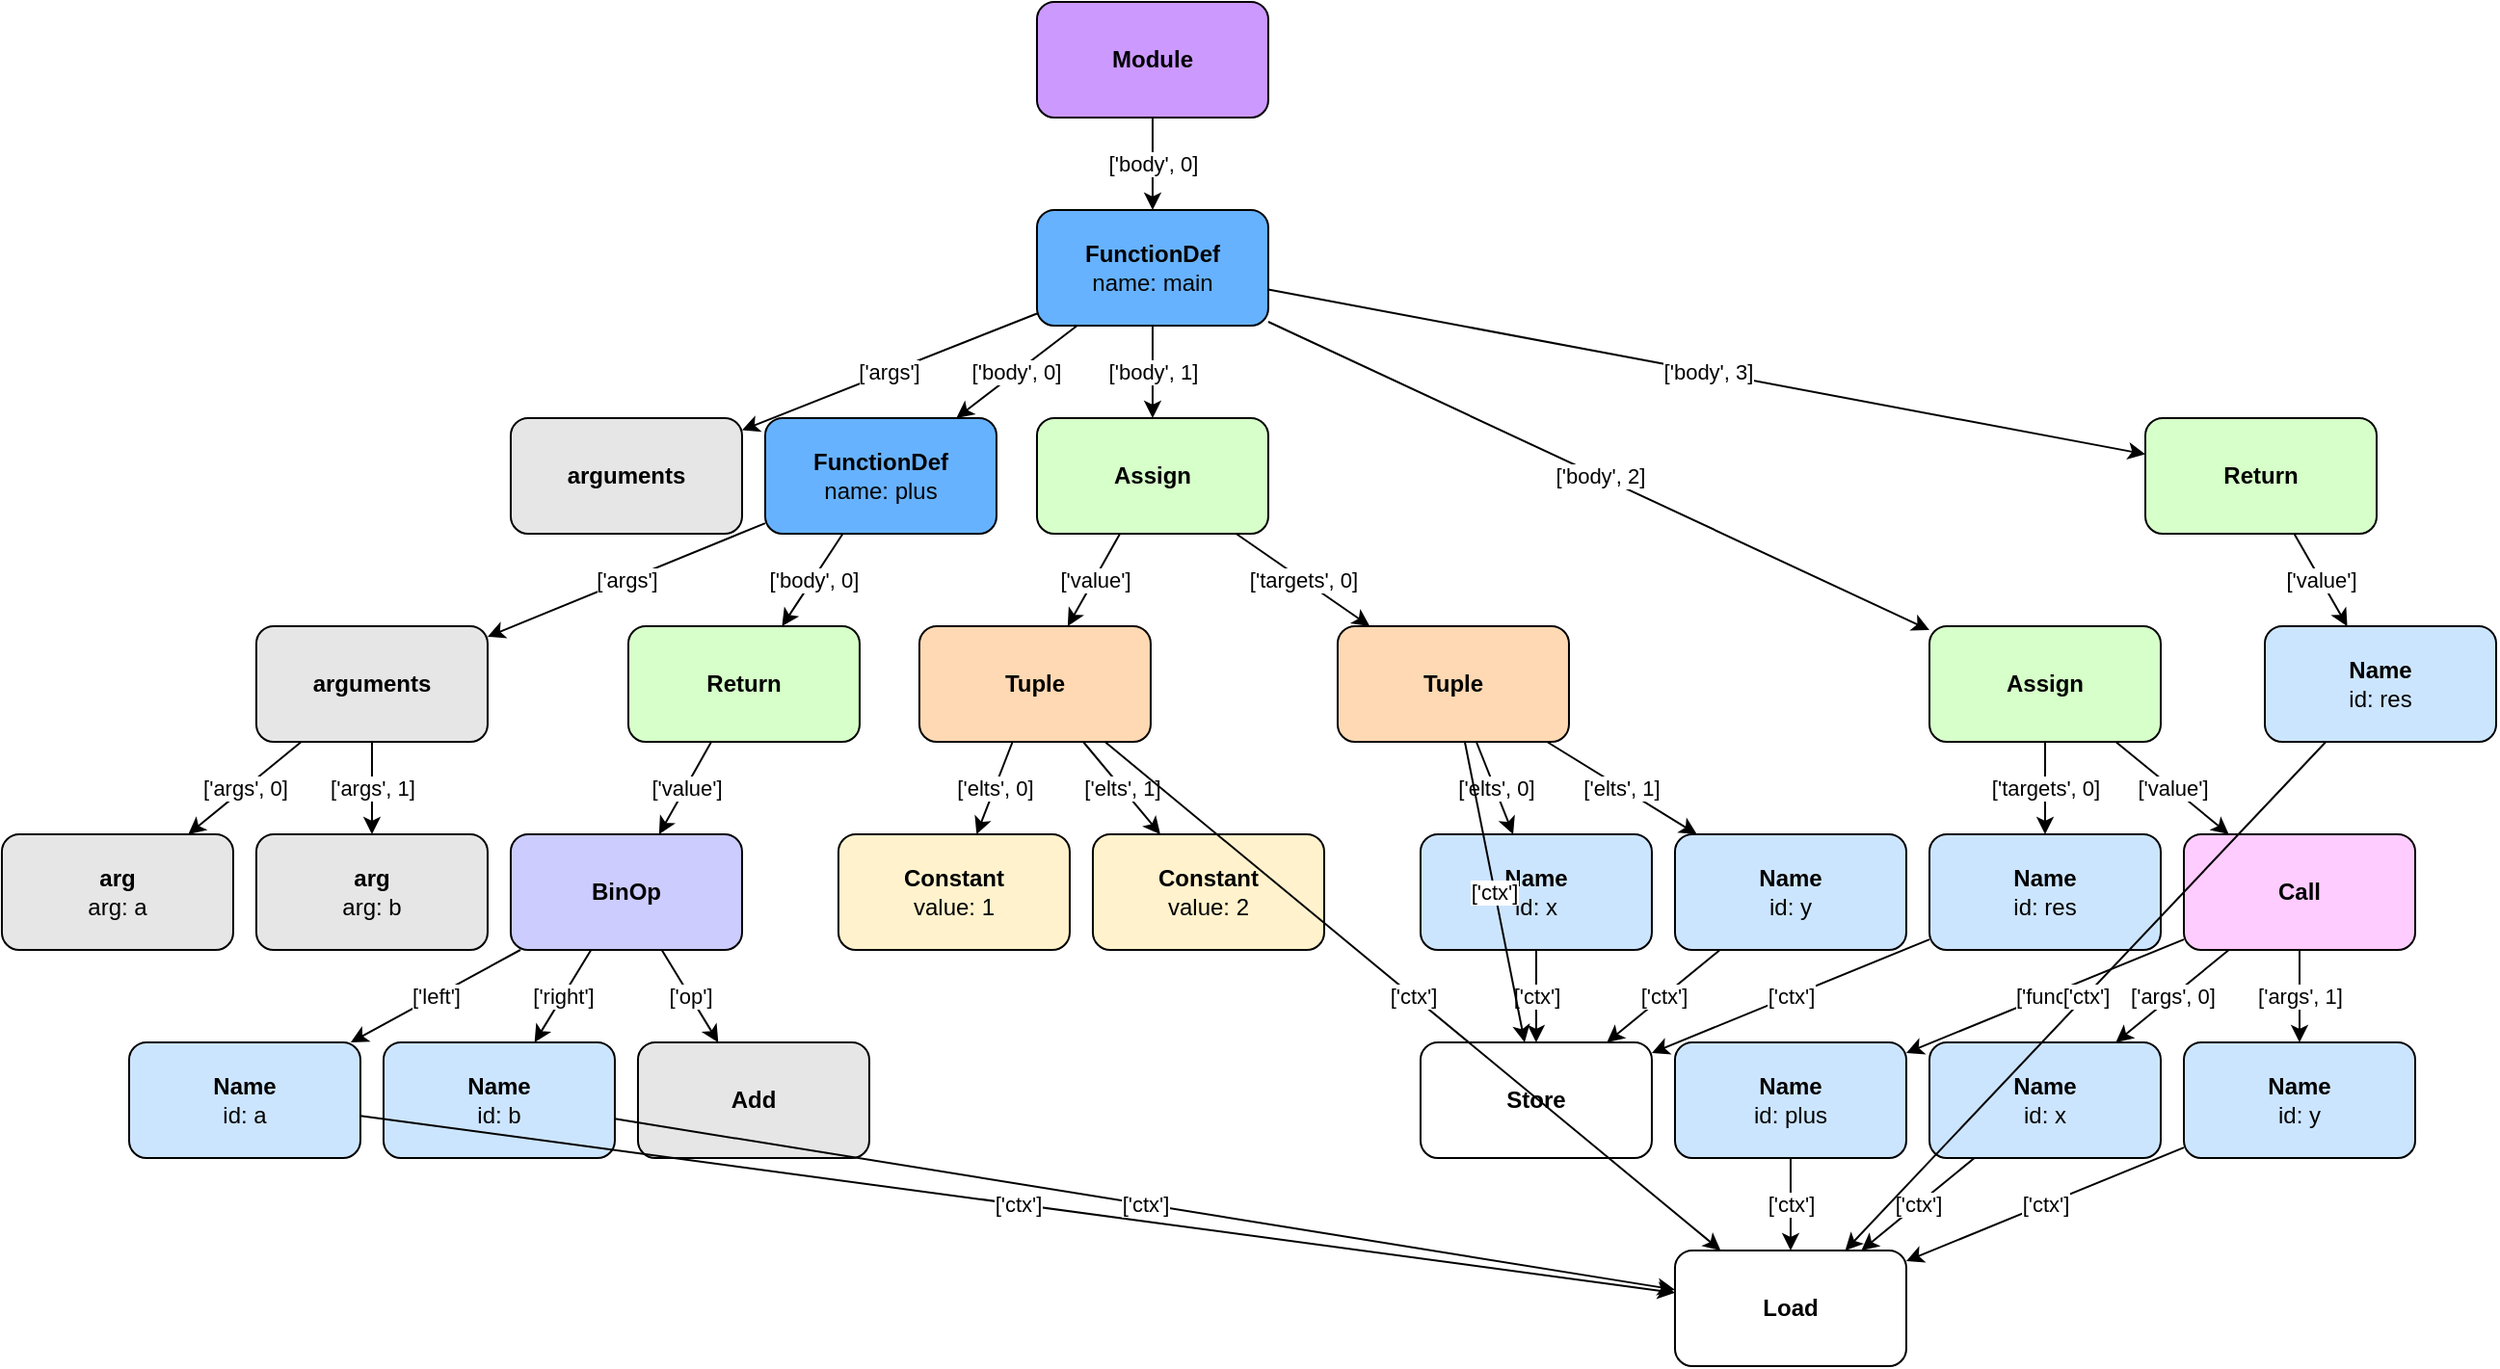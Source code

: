 <?xml version="1.0" ?>
<mxfile>
	<diagram id="RFndyrCF2-3MIdXtw8gX" name="Page-1">
		<mxGraphModel dx="422" dy="816" grid="1" gridSize="10" guides="1" tooltips="1" connect="1" arrows="1" fold="1" page="1" pageScale="1" pageWidth="850" pageHeight="1100" math="0" shadow="0">
			<root>
				<mxCell id="0"/>
				<mxCell id="1" parent="0"/>
				<mxCell id="5750693584" value="&lt;b&gt;Module&lt;/b&gt;" style="rounded=1;whiteSpace=wrap;html=1;fillColor=#CC99FF;strokeColor=#000000;" parent="1" vertex="1">
					<mxGeometry x="593.98" y="0.0" width="120" height="60" as="geometry"/>
				</mxCell>
				<mxCell id="5750693296" value="&lt;b&gt;FunctionDef&lt;/b&gt;&lt;br&gt;name: main" style="rounded=1;whiteSpace=wrap;html=1;fillColor=#66B2FF;strokeColor=#000000;" parent="1" vertex="1">
					<mxGeometry x="593.98" y="108.0" width="120" height="60" as="geometry"/>
				</mxCell>
				<mxCell id="5750693200" value="&lt;b&gt;arguments&lt;/b&gt;" style="rounded=1;whiteSpace=wrap;html=1;fillColor=#E6E6E6;strokeColor=#000000;" parent="1" vertex="1">
					<mxGeometry x="320.98" y="216.0" width="120" height="60" as="geometry"/>
				</mxCell>
				<mxCell id="5750693152" value="&lt;b&gt;FunctionDef&lt;/b&gt;&lt;br&gt;name: plus" style="rounded=1;whiteSpace=wrap;html=1;fillColor=#66B2FF;strokeColor=#000000;" parent="1" vertex="1">
					<mxGeometry x="452.98" y="216.0" width="120" height="60" as="geometry"/>
				</mxCell>
				<mxCell id="5750691616" value="&lt;b&gt;arguments&lt;/b&gt;" style="rounded=1;whiteSpace=wrap;html=1;fillColor=#E6E6E6;strokeColor=#000000;" parent="1" vertex="1">
					<mxGeometry x="188.98" y="324.0" width="120" height="60" as="geometry"/>
				</mxCell>
				<mxCell id="5750697664" value="&lt;b&gt;arg&lt;/b&gt;&lt;br&gt;arg: a" style="rounded=1;whiteSpace=wrap;html=1;fillColor=#E6E6E6;strokeColor=#000000;" parent="1" vertex="1">
					<mxGeometry x="56.981" y="432.0" width="120" height="60" as="geometry"/>
				</mxCell>
				<mxCell id="5750690320" value="&lt;b&gt;arg&lt;/b&gt;&lt;br&gt;arg: b" style="rounded=1;whiteSpace=wrap;html=1;fillColor=#E6E6E6;strokeColor=#000000;" parent="1" vertex="1">
					<mxGeometry x="188.98" y="432.0" width="120" height="60" as="geometry"/>
				</mxCell>
				<mxCell id="5750688928" value="&lt;b&gt;Return&lt;/b&gt;" style="rounded=1;whiteSpace=wrap;html=1;fillColor=#D6FFC9;strokeColor=#000000;" parent="1" vertex="1">
					<mxGeometry x="381.98" y="324.0" width="120" height="60" as="geometry"/>
				</mxCell>
				<mxCell id="5750688736" value="&lt;b&gt;BinOp&lt;/b&gt;" style="rounded=1;whiteSpace=wrap;html=1;fillColor=#CCCCFF;strokeColor=#000000;" parent="1" vertex="1">
					<mxGeometry x="320.98" y="432.0" width="120" height="60" as="geometry"/>
				</mxCell>
				<mxCell id="5750688640" value="&lt;b&gt;Name&lt;/b&gt;&lt;br&gt;id: a" style="rounded=1;whiteSpace=wrap;html=1;fillColor=#CCE5FF;strokeColor=#000000;" parent="1" vertex="1">
					<mxGeometry x="122.98" y="540.0" width="120" height="60" as="geometry"/>
				</mxCell>
				<mxCell id="4318839664" value="&lt;b&gt;Load&lt;/b&gt;" style="rounded=1;whiteSpace=wrap;html=1;fillColor=#FFFFFF;strokeColor=#000000;" parent="1" vertex="1">
					<mxGeometry x="924.98" y="648.0" width="120" height="60" as="geometry"/>
				</mxCell>
				<mxCell id="4318840240" value="&lt;b&gt;Add&lt;/b&gt;" style="rounded=1;whiteSpace=wrap;html=1;fillColor=#E6E6E6;strokeColor=#000000;" parent="1" vertex="1">
					<mxGeometry x="386.98" y="540.0" width="120" height="60" as="geometry"/>
				</mxCell>
				<mxCell id="5750688688" value="&lt;b&gt;Name&lt;/b&gt;&lt;br&gt;id: b" style="rounded=1;whiteSpace=wrap;html=1;fillColor=#CCE5FF;strokeColor=#000000;" parent="1" vertex="1">
					<mxGeometry x="254.98" y="540.0" width="120" height="60" as="geometry"/>
				</mxCell>
				<mxCell id="5750688832" value="&lt;b&gt;Assign&lt;/b&gt;" style="rounded=1;whiteSpace=wrap;html=1;fillColor=#D6FFC9;strokeColor=#000000;" parent="1" vertex="1">
					<mxGeometry x="593.98" y="216.0" width="120" height="60" as="geometry"/>
				</mxCell>
				<mxCell id="5750688880" value="&lt;b&gt;Tuple&lt;/b&gt;" style="rounded=1;whiteSpace=wrap;html=1;fillColor=#FFD9B3;strokeColor=#000000;" parent="1" vertex="1">
					<mxGeometry x="749.98" y="324.0" width="120" height="60" as="geometry"/>
				</mxCell>
				<mxCell id="5750688784" value="&lt;b&gt;Name&lt;/b&gt;&lt;br&gt;id: x" style="rounded=1;whiteSpace=wrap;html=1;fillColor=#CCE5FF;strokeColor=#000000;" parent="1" vertex="1">
					<mxGeometry x="792.98" y="432.0" width="120" height="60" as="geometry"/>
				</mxCell>
				<mxCell id="4318839760" value="&lt;b&gt;Store&lt;/b&gt;" style="rounded=1;whiteSpace=wrap;html=1;fillColor=#FFFFFF;strokeColor=#000000;" parent="1" vertex="1">
					<mxGeometry x="792.98" y="540.0" width="120" height="60" as="geometry"/>
				</mxCell>
				<mxCell id="5750688592" value="&lt;b&gt;Name&lt;/b&gt;&lt;br&gt;id: y" style="rounded=1;whiteSpace=wrap;html=1;fillColor=#CCE5FF;strokeColor=#000000;" parent="1" vertex="1">
					<mxGeometry x="924.98" y="432.0" width="120" height="60" as="geometry"/>
				</mxCell>
				<mxCell id="5750688544" value="&lt;b&gt;Tuple&lt;/b&gt;" style="rounded=1;whiteSpace=wrap;html=1;fillColor=#FFD9B3;strokeColor=#000000;" parent="1" vertex="1">
					<mxGeometry x="532.98" y="324.0" width="120" height="60" as="geometry"/>
				</mxCell>
				<mxCell id="5750688496" value="&lt;b&gt;Constant&lt;/b&gt;&lt;br&gt;value: 1" style="rounded=1;whiteSpace=wrap;html=1;fillColor=#FFF2CC;strokeColor=#000000;" parent="1" vertex="1">
					<mxGeometry x="490.98" y="432.0" width="120" height="60" as="geometry"/>
				</mxCell>
				<mxCell id="5750688448" value="&lt;b&gt;Constant&lt;/b&gt;&lt;br&gt;value: 2" style="rounded=1;whiteSpace=wrap;html=1;fillColor=#FFF2CC;strokeColor=#000000;" parent="1" vertex="1">
					<mxGeometry x="622.98" y="432.0" width="120" height="60" as="geometry"/>
				</mxCell>
				<mxCell id="5750688400" value="&lt;b&gt;Assign&lt;/b&gt;" style="rounded=1;whiteSpace=wrap;html=1;fillColor=#D6FFC9;strokeColor=#000000;" parent="1" vertex="1">
					<mxGeometry x="1057.0" y="324.0" width="120" height="60" as="geometry"/>
				</mxCell>
				<mxCell id="5750688352" value="&lt;b&gt;Name&lt;/b&gt;&lt;br&gt;id: res" style="rounded=1;whiteSpace=wrap;html=1;fillColor=#CCE5FF;strokeColor=#000000;" parent="1" vertex="1">
					<mxGeometry x="1057.0" y="432.0" width="120" height="60" as="geometry"/>
				</mxCell>
				<mxCell id="5750688304" value="&lt;b&gt;Call&lt;/b&gt;" style="rounded=1;whiteSpace=wrap;html=1;fillColor=#FFCCFF;strokeColor=#000000;" parent="1" vertex="1">
					<mxGeometry x="1189.0" y="432.0" width="120" height="60" as="geometry"/>
				</mxCell>
				<mxCell id="5750688256" value="&lt;b&gt;Name&lt;/b&gt;&lt;br&gt;id: plus" style="rounded=1;whiteSpace=wrap;html=1;fillColor=#CCE5FF;strokeColor=#000000;" parent="1" vertex="1">
					<mxGeometry x="924.98" y="540.0" width="120" height="60" as="geometry"/>
				</mxCell>
				<mxCell id="5750688208" value="&lt;b&gt;Name&lt;/b&gt;&lt;br&gt;id: x" style="rounded=1;whiteSpace=wrap;html=1;fillColor=#CCE5FF;strokeColor=#000000;" parent="1" vertex="1">
					<mxGeometry x="1057.0" y="540.0" width="120" height="60" as="geometry"/>
				</mxCell>
				<mxCell id="5750688160" value="&lt;b&gt;Name&lt;/b&gt;&lt;br&gt;id: y" style="rounded=1;whiteSpace=wrap;html=1;fillColor=#CCE5FF;strokeColor=#000000;" parent="1" vertex="1">
					<mxGeometry x="1189.0" y="540.0" width="120" height="60" as="geometry"/>
				</mxCell>
				<mxCell id="5750688112" value="&lt;b&gt;Return&lt;/b&gt;" style="rounded=1;whiteSpace=wrap;html=1;fillColor=#D6FFC9;strokeColor=#000000;" parent="1" vertex="1">
					<mxGeometry x="1169.0" y="216.0" width="120" height="60" as="geometry"/>
				</mxCell>
				<mxCell id="5750691568" value="&lt;b&gt;Name&lt;/b&gt;&lt;br&gt;id: res" style="rounded=1;whiteSpace=wrap;html=1;fillColor=#CCE5FF;strokeColor=#000000;" parent="1" vertex="1">
					<mxGeometry x="1231.0" y="324.0" width="120" height="60" as="geometry"/>
				</mxCell>
				<mxCell id="5750693584_5750693296" value="['body', 0]" style="endArrow=classic;html=1;" parent="1" source="5750693584" target="5750693296" edge="1">
					<mxGeometry width="50" height="50" relative="1" as="geometry">
						<mxPoint x="400" y="440" as="sourcePoint"/>
						<mxPoint x="450" y="390" as="targetPoint"/>
					</mxGeometry>
				</mxCell>
				<mxCell id="5750693296_5750693200" value="['args']" style="endArrow=classic;html=1;" parent="1" source="5750693296" target="5750693200" edge="1">
					<mxGeometry width="50" height="50" relative="1" as="geometry">
						<mxPoint x="400" y="440" as="sourcePoint"/>
						<mxPoint x="450" y="390" as="targetPoint"/>
					</mxGeometry>
				</mxCell>
				<mxCell id="5750693296_5750693152" value="['body', 0]" style="endArrow=classic;html=1;" parent="1" source="5750693296" target="5750693152" edge="1">
					<mxGeometry width="50" height="50" relative="1" as="geometry">
						<mxPoint x="400" y="440" as="sourcePoint"/>
						<mxPoint x="450" y="390" as="targetPoint"/>
					</mxGeometry>
				</mxCell>
				<mxCell id="5750693152_5750691616" value="['args']" style="endArrow=classic;html=1;" parent="1" source="5750693152" target="5750691616" edge="1">
					<mxGeometry width="50" height="50" relative="1" as="geometry">
						<mxPoint x="400" y="440" as="sourcePoint"/>
						<mxPoint x="450" y="390" as="targetPoint"/>
					</mxGeometry>
				</mxCell>
				<mxCell id="5750691616_5750697664" value="['args', 0]" style="endArrow=classic;html=1;" parent="1" source="5750691616" target="5750697664" edge="1">
					<mxGeometry width="50" height="50" relative="1" as="geometry">
						<mxPoint x="400" y="440" as="sourcePoint"/>
						<mxPoint x="450" y="390" as="targetPoint"/>
					</mxGeometry>
				</mxCell>
				<mxCell id="5750691616_5750690320" value="['args', 1]" style="endArrow=classic;html=1;" parent="1" source="5750691616" target="5750690320" edge="1">
					<mxGeometry width="50" height="50" relative="1" as="geometry">
						<mxPoint x="400" y="440" as="sourcePoint"/>
						<mxPoint x="450" y="390" as="targetPoint"/>
					</mxGeometry>
				</mxCell>
				<mxCell id="5750693152_5750688928" value="['body', 0]" style="endArrow=classic;html=1;" parent="1" source="5750693152" target="5750688928" edge="1">
					<mxGeometry width="50" height="50" relative="1" as="geometry">
						<mxPoint x="400" y="440" as="sourcePoint"/>
						<mxPoint x="450" y="390" as="targetPoint"/>
					</mxGeometry>
				</mxCell>
				<mxCell id="5750688928_5750688736" value="['value']" style="endArrow=classic;html=1;" parent="1" source="5750688928" target="5750688736" edge="1">
					<mxGeometry width="50" height="50" relative="1" as="geometry">
						<mxPoint x="400" y="440" as="sourcePoint"/>
						<mxPoint x="450" y="390" as="targetPoint"/>
					</mxGeometry>
				</mxCell>
				<mxCell id="5750688736_5750688640" value="['left']" style="endArrow=classic;html=1;" parent="1" source="5750688736" target="5750688640" edge="1">
					<mxGeometry width="50" height="50" relative="1" as="geometry">
						<mxPoint x="400" y="440" as="sourcePoint"/>
						<mxPoint x="450" y="390" as="targetPoint"/>
					</mxGeometry>
				</mxCell>
				<mxCell id="5750688640_4318839664" value="['ctx']" style="endArrow=classic;html=1;" parent="1" source="5750688640" target="4318839664" edge="1">
					<mxGeometry width="50" height="50" relative="1" as="geometry">
						<mxPoint x="400" y="440" as="sourcePoint"/>
						<mxPoint x="450" y="390" as="targetPoint"/>
					</mxGeometry>
				</mxCell>
				<mxCell id="5750688736_4318840240" value="['op']" style="endArrow=classic;html=1;" parent="1" source="5750688736" target="4318840240" edge="1">
					<mxGeometry width="50" height="50" relative="1" as="geometry">
						<mxPoint x="400" y="440" as="sourcePoint"/>
						<mxPoint x="450" y="390" as="targetPoint"/>
					</mxGeometry>
				</mxCell>
				<mxCell id="5750688736_5750688688" value="['right']" style="endArrow=classic;html=1;" parent="1" source="5750688736" target="5750688688" edge="1">
					<mxGeometry width="50" height="50" relative="1" as="geometry">
						<mxPoint x="400" y="440" as="sourcePoint"/>
						<mxPoint x="450" y="390" as="targetPoint"/>
					</mxGeometry>
				</mxCell>
				<mxCell id="5750688688_4318839664" value="['ctx']" style="endArrow=classic;html=1;" parent="1" source="5750688688" target="4318839664" edge="1">
					<mxGeometry width="50" height="50" relative="1" as="geometry">
						<mxPoint x="400" y="440" as="sourcePoint"/>
						<mxPoint x="450" y="390" as="targetPoint"/>
					</mxGeometry>
				</mxCell>
				<mxCell id="5750693296_5750688832" value="['body', 1]" style="endArrow=classic;html=1;" parent="1" source="5750693296" target="5750688832" edge="1">
					<mxGeometry width="50" height="50" relative="1" as="geometry">
						<mxPoint x="400" y="440" as="sourcePoint"/>
						<mxPoint x="450" y="390" as="targetPoint"/>
					</mxGeometry>
				</mxCell>
				<mxCell id="5750688832_5750688880" value="['targets', 0]" style="endArrow=classic;html=1;" parent="1" source="5750688832" target="5750688880" edge="1">
					<mxGeometry width="50" height="50" relative="1" as="geometry">
						<mxPoint x="400" y="440" as="sourcePoint"/>
						<mxPoint x="450" y="390" as="targetPoint"/>
					</mxGeometry>
				</mxCell>
				<mxCell id="5750688880_5750688784" value="['elts', 0]" style="endArrow=classic;html=1;" parent="1" source="5750688880" target="5750688784" edge="1">
					<mxGeometry width="50" height="50" relative="1" as="geometry">
						<mxPoint x="400" y="440" as="sourcePoint"/>
						<mxPoint x="450" y="390" as="targetPoint"/>
					</mxGeometry>
				</mxCell>
				<mxCell id="5750688784_4318839760" value="['ctx']" style="endArrow=classic;html=1;" parent="1" source="5750688784" target="4318839760" edge="1">
					<mxGeometry width="50" height="50" relative="1" as="geometry">
						<mxPoint x="400" y="440" as="sourcePoint"/>
						<mxPoint x="450" y="390" as="targetPoint"/>
					</mxGeometry>
				</mxCell>
				<mxCell id="5750688880_5750688592" value="['elts', 1]" style="endArrow=classic;html=1;" parent="1" source="5750688880" target="5750688592" edge="1">
					<mxGeometry width="50" height="50" relative="1" as="geometry">
						<mxPoint x="400" y="440" as="sourcePoint"/>
						<mxPoint x="450" y="390" as="targetPoint"/>
					</mxGeometry>
				</mxCell>
				<mxCell id="5750688592_4318839760" value="['ctx']" style="endArrow=classic;html=1;" parent="1" source="5750688592" target="4318839760" edge="1">
					<mxGeometry width="50" height="50" relative="1" as="geometry">
						<mxPoint x="400" y="440" as="sourcePoint"/>
						<mxPoint x="450" y="390" as="targetPoint"/>
					</mxGeometry>
				</mxCell>
				<mxCell id="5750688880_4318839760" value="['ctx']" style="endArrow=classic;html=1;" parent="1" source="5750688880" target="4318839760" edge="1">
					<mxGeometry width="50" height="50" relative="1" as="geometry">
						<mxPoint x="400" y="440" as="sourcePoint"/>
						<mxPoint x="450" y="390" as="targetPoint"/>
					</mxGeometry>
				</mxCell>
				<mxCell id="5750688832_5750688544" value="['value']" style="endArrow=classic;html=1;" parent="1" source="5750688832" target="5750688544" edge="1">
					<mxGeometry width="50" height="50" relative="1" as="geometry">
						<mxPoint x="400" y="440" as="sourcePoint"/>
						<mxPoint x="450" y="390" as="targetPoint"/>
					</mxGeometry>
				</mxCell>
				<mxCell id="5750688544_5750688496" value="['elts', 0]" style="endArrow=classic;html=1;" parent="1" source="5750688544" target="5750688496" edge="1">
					<mxGeometry width="50" height="50" relative="1" as="geometry">
						<mxPoint x="400" y="440" as="sourcePoint"/>
						<mxPoint x="450" y="390" as="targetPoint"/>
					</mxGeometry>
				</mxCell>
				<mxCell id="5750688544_5750688448" value="['elts', 1]" style="endArrow=classic;html=1;" parent="1" source="5750688544" target="5750688448" edge="1">
					<mxGeometry width="50" height="50" relative="1" as="geometry">
						<mxPoint x="400" y="440" as="sourcePoint"/>
						<mxPoint x="450" y="390" as="targetPoint"/>
					</mxGeometry>
				</mxCell>
				<mxCell id="5750688544_4318839664" value="['ctx']" style="endArrow=classic;html=1;" parent="1" source="5750688544" target="4318839664" edge="1">
					<mxGeometry width="50" height="50" relative="1" as="geometry">
						<mxPoint x="400" y="440" as="sourcePoint"/>
						<mxPoint x="450" y="390" as="targetPoint"/>
					</mxGeometry>
				</mxCell>
				<mxCell id="5750693296_5750688400" value="['body', 2]" style="endArrow=classic;html=1;" parent="1" source="5750693296" target="5750688400" edge="1">
					<mxGeometry width="50" height="50" relative="1" as="geometry">
						<mxPoint x="400" y="440" as="sourcePoint"/>
						<mxPoint x="450" y="390" as="targetPoint"/>
					</mxGeometry>
				</mxCell>
				<mxCell id="5750688400_5750688352" value="['targets', 0]" style="endArrow=classic;html=1;" parent="1" source="5750688400" target="5750688352" edge="1">
					<mxGeometry width="50" height="50" relative="1" as="geometry">
						<mxPoint x="400" y="440" as="sourcePoint"/>
						<mxPoint x="450" y="390" as="targetPoint"/>
					</mxGeometry>
				</mxCell>
				<mxCell id="5750688352_4318839760" value="['ctx']" style="endArrow=classic;html=1;" parent="1" source="5750688352" target="4318839760" edge="1">
					<mxGeometry width="50" height="50" relative="1" as="geometry">
						<mxPoint x="400" y="440" as="sourcePoint"/>
						<mxPoint x="450" y="390" as="targetPoint"/>
					</mxGeometry>
				</mxCell>
				<mxCell id="5750688400_5750688304" value="['value']" style="endArrow=classic;html=1;" parent="1" source="5750688400" target="5750688304" edge="1">
					<mxGeometry width="50" height="50" relative="1" as="geometry">
						<mxPoint x="400" y="440" as="sourcePoint"/>
						<mxPoint x="450" y="390" as="targetPoint"/>
					</mxGeometry>
				</mxCell>
				<mxCell id="5750688304_5750688256" value="['func']" style="endArrow=classic;html=1;" parent="1" source="5750688304" target="5750688256" edge="1">
					<mxGeometry width="50" height="50" relative="1" as="geometry">
						<mxPoint x="400" y="440" as="sourcePoint"/>
						<mxPoint x="450" y="390" as="targetPoint"/>
					</mxGeometry>
				</mxCell>
				<mxCell id="5750688256_4318839664" value="['ctx']" style="endArrow=classic;html=1;" parent="1" source="5750688256" target="4318839664" edge="1">
					<mxGeometry width="50" height="50" relative="1" as="geometry">
						<mxPoint x="400" y="440" as="sourcePoint"/>
						<mxPoint x="450" y="390" as="targetPoint"/>
					</mxGeometry>
				</mxCell>
				<mxCell id="5750688304_5750688208" value="['args', 0]" style="endArrow=classic;html=1;" parent="1" source="5750688304" target="5750688208" edge="1">
					<mxGeometry width="50" height="50" relative="1" as="geometry">
						<mxPoint x="400" y="440" as="sourcePoint"/>
						<mxPoint x="450" y="390" as="targetPoint"/>
					</mxGeometry>
				</mxCell>
				<mxCell id="5750688208_4318839664" value="['ctx']" style="endArrow=classic;html=1;" parent="1" source="5750688208" target="4318839664" edge="1">
					<mxGeometry width="50" height="50" relative="1" as="geometry">
						<mxPoint x="400" y="440" as="sourcePoint"/>
						<mxPoint x="450" y="390" as="targetPoint"/>
					</mxGeometry>
				</mxCell>
				<mxCell id="5750688304_5750688160" value="['args', 1]" style="endArrow=classic;html=1;" parent="1" source="5750688304" target="5750688160" edge="1">
					<mxGeometry width="50" height="50" relative="1" as="geometry">
						<mxPoint x="400" y="440" as="sourcePoint"/>
						<mxPoint x="450" y="390" as="targetPoint"/>
					</mxGeometry>
				</mxCell>
				<mxCell id="5750688160_4318839664" value="['ctx']" style="endArrow=classic;html=1;" parent="1" source="5750688160" target="4318839664" edge="1">
					<mxGeometry width="50" height="50" relative="1" as="geometry">
						<mxPoint x="400" y="440" as="sourcePoint"/>
						<mxPoint x="450" y="390" as="targetPoint"/>
					</mxGeometry>
				</mxCell>
				<mxCell id="5750693296_5750688112" value="['body', 3]" style="endArrow=classic;html=1;" parent="1" source="5750693296" target="5750688112" edge="1">
					<mxGeometry width="50" height="50" relative="1" as="geometry">
						<mxPoint x="400" y="440" as="sourcePoint"/>
						<mxPoint x="450" y="390" as="targetPoint"/>
					</mxGeometry>
				</mxCell>
				<mxCell id="5750688112_5750691568" value="['value']" style="endArrow=classic;html=1;" parent="1" source="5750688112" target="5750691568" edge="1">
					<mxGeometry width="50" height="50" relative="1" as="geometry">
						<mxPoint x="400" y="440" as="sourcePoint"/>
						<mxPoint x="450" y="390" as="targetPoint"/>
					</mxGeometry>
				</mxCell>
				<mxCell id="5750691568_4318839664" value="['ctx']" style="endArrow=classic;html=1;" parent="1" source="5750691568" target="4318839664" edge="1">
					<mxGeometry width="50" height="50" relative="1" as="geometry">
						<mxPoint x="400" y="440" as="sourcePoint"/>
						<mxPoint x="450" y="390" as="targetPoint"/>
					</mxGeometry>
				</mxCell>
			</root>
		</mxGraphModel>
	</diagram>
</mxfile>
